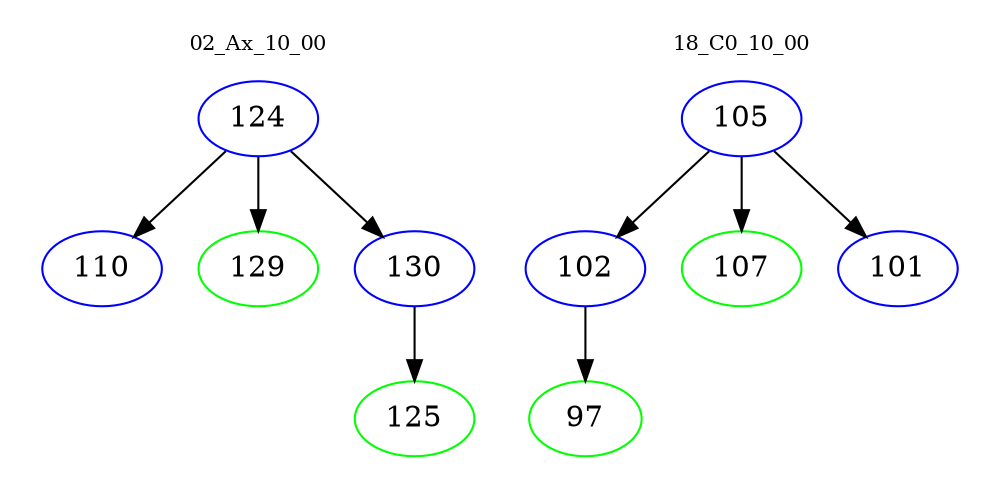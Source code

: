 digraph{
subgraph cluster_0 {
color = white
label = "02_Ax_10_00";
fontsize=10;
T0_124 [label="124", color="blue"]
T0_124 -> T0_110 [color="black"]
T0_110 [label="110", color="blue"]
T0_124 -> T0_129 [color="black"]
T0_129 [label="129", color="green"]
T0_124 -> T0_130 [color="black"]
T0_130 [label="130", color="blue"]
T0_130 -> T0_125 [color="black"]
T0_125 [label="125", color="green"]
}
subgraph cluster_1 {
color = white
label = "18_C0_10_00";
fontsize=10;
T1_105 [label="105", color="blue"]
T1_105 -> T1_102 [color="black"]
T1_102 [label="102", color="blue"]
T1_102 -> T1_97 [color="black"]
T1_97 [label="97", color="green"]
T1_105 -> T1_107 [color="black"]
T1_107 [label="107", color="green"]
T1_105 -> T1_101 [color="black"]
T1_101 [label="101", color="blue"]
}
}
